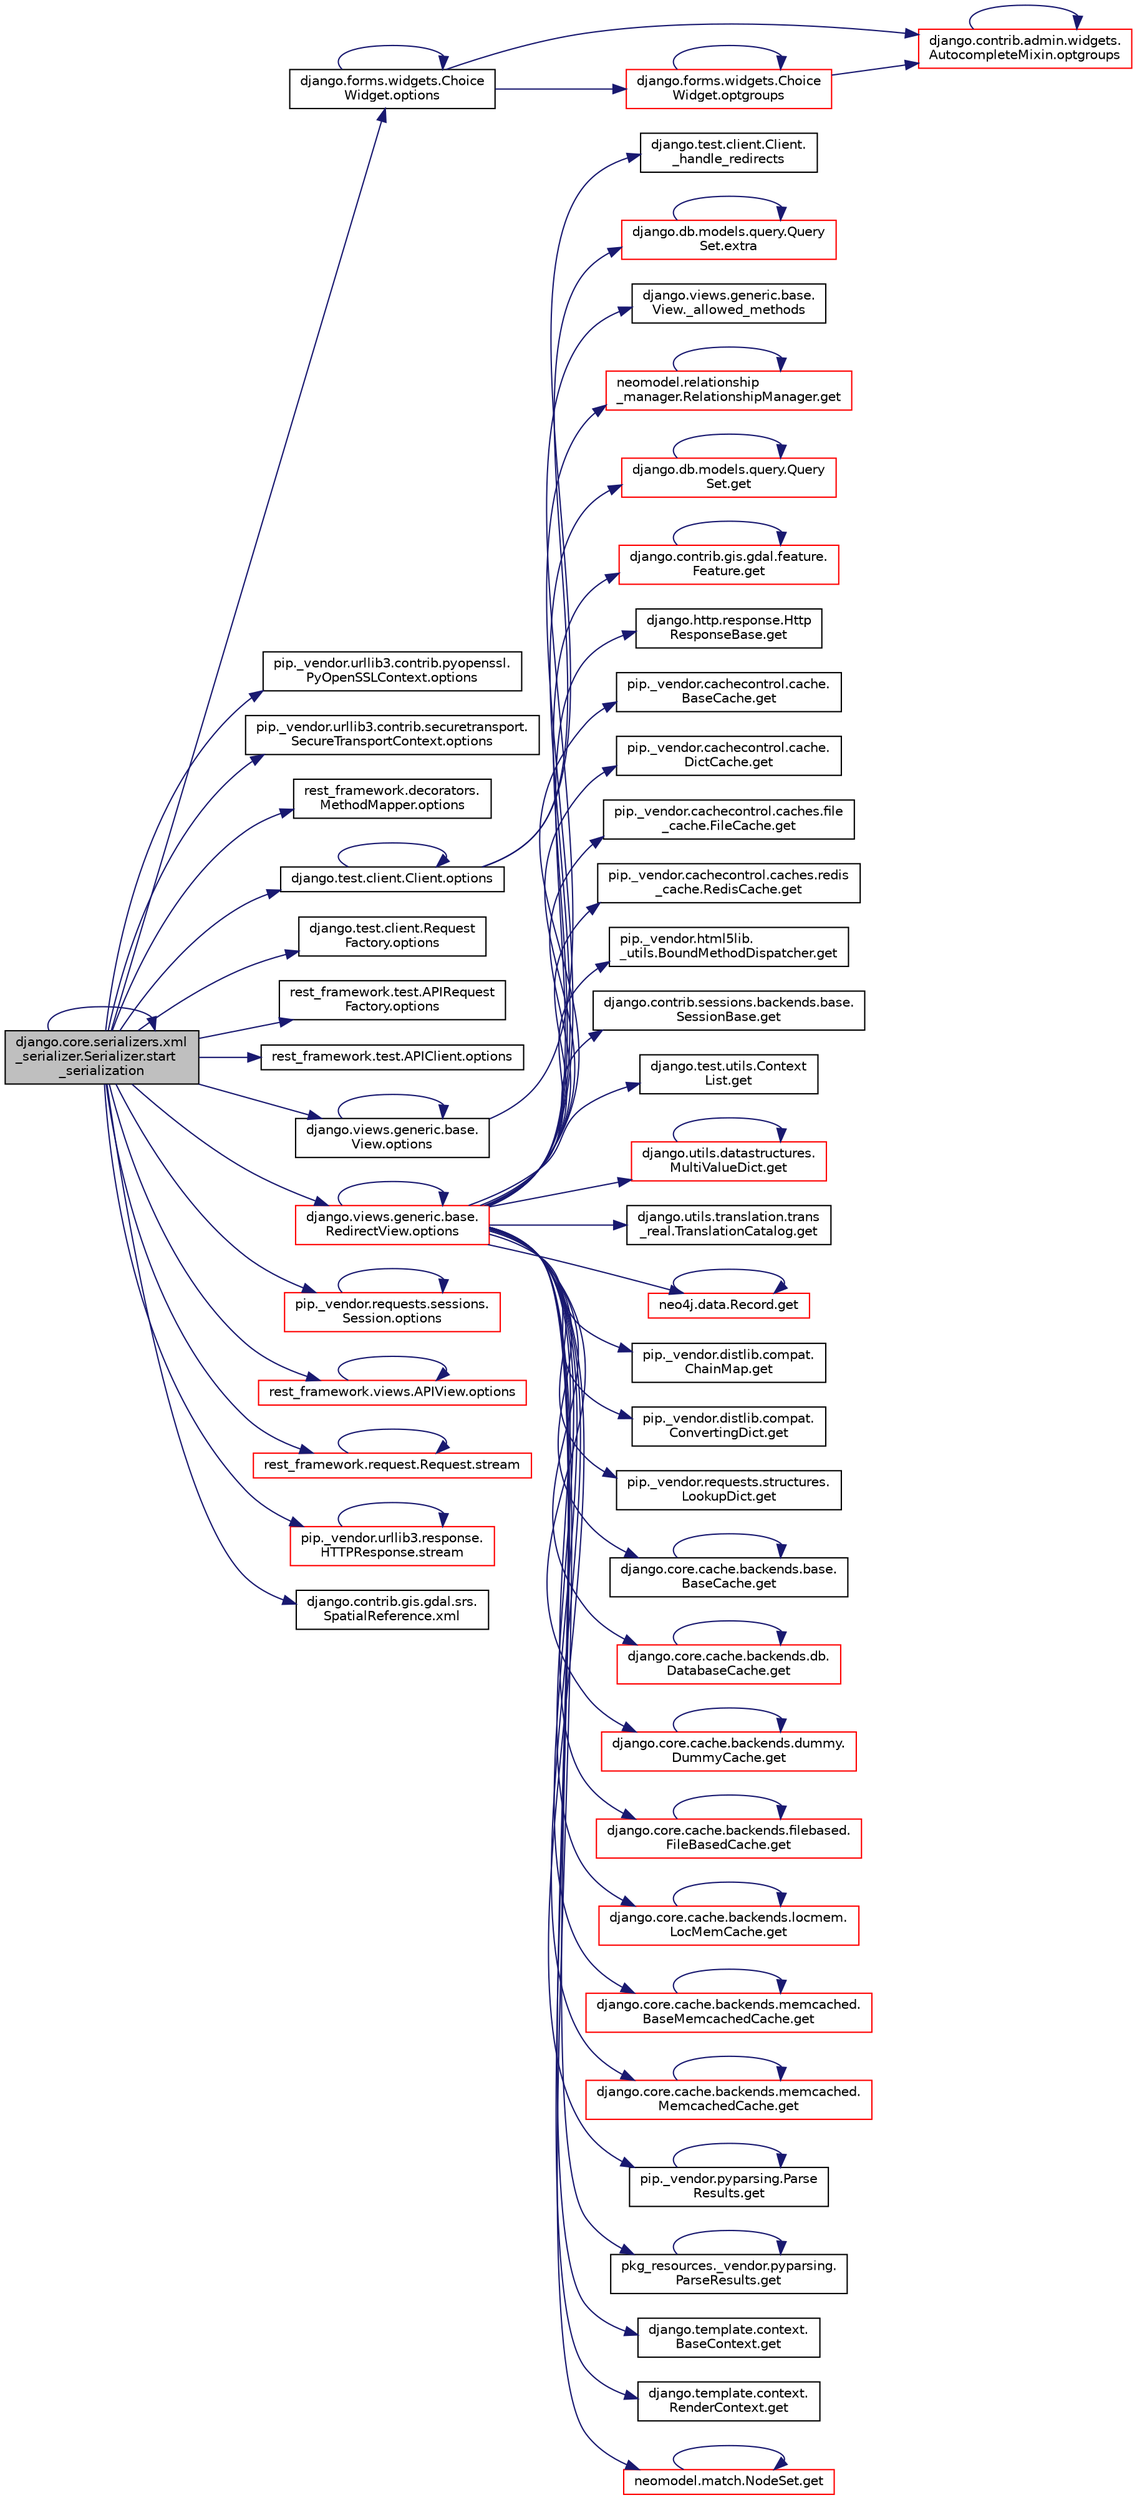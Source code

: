 digraph "django.core.serializers.xml_serializer.Serializer.start_serialization"
{
 // LATEX_PDF_SIZE
  edge [fontname="Helvetica",fontsize="10",labelfontname="Helvetica",labelfontsize="10"];
  node [fontname="Helvetica",fontsize="10",shape=record];
  rankdir="LR";
  Node1 [label="django.core.serializers.xml\l_serializer.Serializer.start\l_serialization",height=0.2,width=0.4,color="black", fillcolor="grey75", style="filled", fontcolor="black",tooltip=" "];
  Node1 -> Node2 [color="midnightblue",fontsize="10",style="solid",fontname="Helvetica"];
  Node2 [label="django.forms.widgets.Choice\lWidget.options",height=0.2,width=0.4,color="black", fillcolor="white", style="filled",URL="$d5/d18/classdjango_1_1forms_1_1widgets_1_1_choice_widget.html#a40af062eadb43dcc4a326e0e6e66ad78",tooltip=" "];
  Node2 -> Node3 [color="midnightblue",fontsize="10",style="solid",fontname="Helvetica"];
  Node3 [label="django.contrib.admin.widgets.\lAutocompleteMixin.optgroups",height=0.2,width=0.4,color="red", fillcolor="white", style="filled",URL="$de/d3c/classdjango_1_1contrib_1_1admin_1_1widgets_1_1_autocomplete_mixin.html#a8fecb93266bf420ef2ec7c5f6a553573",tooltip=" "];
  Node3 -> Node3 [color="midnightblue",fontsize="10",style="solid",fontname="Helvetica"];
  Node2 -> Node5502 [color="midnightblue",fontsize="10",style="solid",fontname="Helvetica"];
  Node5502 [label="django.forms.widgets.Choice\lWidget.optgroups",height=0.2,width=0.4,color="red", fillcolor="white", style="filled",URL="$d5/d18/classdjango_1_1forms_1_1widgets_1_1_choice_widget.html#a69d858bf11924e506b9973702d2ba075",tooltip=" "];
  Node5502 -> Node3 [color="midnightblue",fontsize="10",style="solid",fontname="Helvetica"];
  Node5502 -> Node5502 [color="midnightblue",fontsize="10",style="solid",fontname="Helvetica"];
  Node2 -> Node2 [color="midnightblue",fontsize="10",style="solid",fontname="Helvetica"];
  Node1 -> Node1525 [color="midnightblue",fontsize="10",style="solid",fontname="Helvetica"];
  Node1525 [label="pip._vendor.urllib3.contrib.pyopenssl.\lPyOpenSSLContext.options",height=0.2,width=0.4,color="black", fillcolor="white", style="filled",URL="$de/d6e/classpip_1_1__vendor_1_1urllib3_1_1contrib_1_1pyopenssl_1_1_py_open_s_s_l_context.html#aba62a6535e9a714f3ba82260a8401e3d",tooltip=" "];
  Node1 -> Node1526 [color="midnightblue",fontsize="10",style="solid",fontname="Helvetica"];
  Node1526 [label="pip._vendor.urllib3.contrib.securetransport.\lSecureTransportContext.options",height=0.2,width=0.4,color="black", fillcolor="white", style="filled",URL="$d6/d52/classpip_1_1__vendor_1_1urllib3_1_1contrib_1_1securetransport_1_1_secure_transport_context.html#a9442a02c94ce8e39bc9d76962265d6ed",tooltip=" "];
  Node1 -> Node1527 [color="midnightblue",fontsize="10",style="solid",fontname="Helvetica"];
  Node1527 [label="rest_framework.decorators.\lMethodMapper.options",height=0.2,width=0.4,color="black", fillcolor="white", style="filled",URL="$d1/d97/classrest__framework_1_1decorators_1_1_method_mapper.html#a958bf6e0a15c0f7000609dd7f849c1bf",tooltip=" "];
  Node1 -> Node1528 [color="midnightblue",fontsize="10",style="solid",fontname="Helvetica"];
  Node1528 [label="django.test.client.Client.options",height=0.2,width=0.4,color="black", fillcolor="white", style="filled",URL="$d2/d2e/classdjango_1_1test_1_1client_1_1_client.html#a5b3e5328b444683e8158e3cc8f7c5776",tooltip=" "];
  Node1528 -> Node644 [color="midnightblue",fontsize="10",style="solid",fontname="Helvetica"];
  Node644 [label="django.test.client.Client.\l_handle_redirects",height=0.2,width=0.4,color="black", fillcolor="white", style="filled",URL="$d2/d2e/classdjango_1_1test_1_1client_1_1_client.html#a06374d6a7dfc24007b154be9ef296063",tooltip=" "];
  Node1528 -> Node645 [color="midnightblue",fontsize="10",style="solid",fontname="Helvetica"];
  Node645 [label="django.db.models.query.Query\lSet.extra",height=0.2,width=0.4,color="red", fillcolor="white", style="filled",URL="$dd/d94/classdjango_1_1db_1_1models_1_1query_1_1_query_set.html#a1405bbe85d19b17ccd4c18090c8785a4",tooltip=" "];
  Node645 -> Node645 [color="midnightblue",fontsize="10",style="solid",fontname="Helvetica"];
  Node1528 -> Node1528 [color="midnightblue",fontsize="10",style="solid",fontname="Helvetica"];
  Node1 -> Node1529 [color="midnightblue",fontsize="10",style="solid",fontname="Helvetica"];
  Node1529 [label="django.test.client.Request\lFactory.options",height=0.2,width=0.4,color="black", fillcolor="white", style="filled",URL="$db/d7f/classdjango_1_1test_1_1client_1_1_request_factory.html#a3074017fe1473bafd8111cf3db0f4994",tooltip=" "];
  Node1 -> Node1533 [color="midnightblue",fontsize="10",style="solid",fontname="Helvetica"];
  Node1533 [label="rest_framework.test.APIRequest\lFactory.options",height=0.2,width=0.4,color="black", fillcolor="white", style="filled",URL="$da/d3c/classrest__framework_1_1test_1_1_a_p_i_request_factory.html#ad16f2fbbbcc0fd0d13e4abf81f445d3d",tooltip=" "];
  Node1 -> Node1534 [color="midnightblue",fontsize="10",style="solid",fontname="Helvetica"];
  Node1534 [label="rest_framework.test.APIClient.options",height=0.2,width=0.4,color="black", fillcolor="white", style="filled",URL="$da/d51/classrest__framework_1_1test_1_1_a_p_i_client.html#a79518a8233d8af44fd9f3977dad816ec",tooltip=" "];
  Node1 -> Node1530 [color="midnightblue",fontsize="10",style="solid",fontname="Helvetica"];
  Node1530 [label="django.views.generic.base.\lView.options",height=0.2,width=0.4,color="black", fillcolor="white", style="filled",URL="$d0/ddc/classdjango_1_1views_1_1generic_1_1base_1_1_view.html#af2e5ef0c238f8ecbde47b709be05ce5b",tooltip=" "];
  Node1530 -> Node1531 [color="midnightblue",fontsize="10",style="solid",fontname="Helvetica"];
  Node1531 [label="django.views.generic.base.\lView._allowed_methods",height=0.2,width=0.4,color="black", fillcolor="white", style="filled",URL="$d0/ddc/classdjango_1_1views_1_1generic_1_1base_1_1_view.html#ae727efb8252a10ae9f39be4ccf36876d",tooltip=" "];
  Node1530 -> Node1530 [color="midnightblue",fontsize="10",style="solid",fontname="Helvetica"];
  Node1 -> Node1532 [color="midnightblue",fontsize="10",style="solid",fontname="Helvetica"];
  Node1532 [label="django.views.generic.base.\lRedirectView.options",height=0.2,width=0.4,color="red", fillcolor="white", style="filled",URL="$dd/dec/classdjango_1_1views_1_1generic_1_1base_1_1_redirect_view.html#a3d98c40d0ae00664fd5789503f4554a3",tooltip=" "];
  Node1532 -> Node512 [color="midnightblue",fontsize="10",style="solid",fontname="Helvetica"];
  Node512 [label="neomodel.relationship\l_manager.RelationshipManager.get",height=0.2,width=0.4,color="red", fillcolor="white", style="filled",URL="$d0/dde/classneomodel_1_1relationship__manager_1_1_relationship_manager.html#a2909eea25dff8a05b1b472fc6ad29569",tooltip=" "];
  Node512 -> Node512 [color="midnightblue",fontsize="10",style="solid",fontname="Helvetica"];
  Node1532 -> Node514 [color="midnightblue",fontsize="10",style="solid",fontname="Helvetica"];
  Node514 [label="django.db.models.query.Query\lSet.get",height=0.2,width=0.4,color="red", fillcolor="white", style="filled",URL="$dd/d94/classdjango_1_1db_1_1models_1_1query_1_1_query_set.html#a01bde5564541ddd1bc0696164e4ef765",tooltip=" "];
  Node514 -> Node514 [color="midnightblue",fontsize="10",style="solid",fontname="Helvetica"];
  Node1532 -> Node580 [color="midnightblue",fontsize="10",style="solid",fontname="Helvetica"];
  Node580 [label="django.contrib.gis.gdal.feature.\lFeature.get",height=0.2,width=0.4,color="red", fillcolor="white", style="filled",URL="$db/d34/classdjango_1_1contrib_1_1gis_1_1gdal_1_1feature_1_1_feature.html#ab4500c05c5b78ad12368c3b4bf68be45",tooltip=" "];
  Node580 -> Node580 [color="midnightblue",fontsize="10",style="solid",fontname="Helvetica"];
  Node1532 -> Node582 [color="midnightblue",fontsize="10",style="solid",fontname="Helvetica"];
  Node582 [label="django.http.response.Http\lResponseBase.get",height=0.2,width=0.4,color="black", fillcolor="white", style="filled",URL="$dd/db4/classdjango_1_1http_1_1response_1_1_http_response_base.html#a53e4d55072f7f59b4d5da8aa6937a08c",tooltip=" "];
  Node1532 -> Node584 [color="midnightblue",fontsize="10",style="solid",fontname="Helvetica"];
  Node584 [label="pip._vendor.cachecontrol.cache.\lBaseCache.get",height=0.2,width=0.4,color="black", fillcolor="white", style="filled",URL="$da/d8a/classpip_1_1__vendor_1_1cachecontrol_1_1cache_1_1_base_cache.html#ad5c273adabffacc22029a8461bdcb8e0",tooltip=" "];
  Node1532 -> Node585 [color="midnightblue",fontsize="10",style="solid",fontname="Helvetica"];
  Node585 [label="pip._vendor.cachecontrol.cache.\lDictCache.get",height=0.2,width=0.4,color="black", fillcolor="white", style="filled",URL="$da/d77/classpip_1_1__vendor_1_1cachecontrol_1_1cache_1_1_dict_cache.html#af092ece36a8cce3cdb2b6e899405819a",tooltip=" "];
  Node1532 -> Node586 [color="midnightblue",fontsize="10",style="solid",fontname="Helvetica"];
  Node586 [label="pip._vendor.cachecontrol.caches.file\l_cache.FileCache.get",height=0.2,width=0.4,color="black", fillcolor="white", style="filled",URL="$d4/d5e/classpip_1_1__vendor_1_1cachecontrol_1_1caches_1_1file__cache_1_1_file_cache.html#abaf8e68f7bf2b7ed1f4f3d19cf8502cc",tooltip=" "];
  Node1532 -> Node587 [color="midnightblue",fontsize="10",style="solid",fontname="Helvetica"];
  Node587 [label="pip._vendor.cachecontrol.caches.redis\l_cache.RedisCache.get",height=0.2,width=0.4,color="black", fillcolor="white", style="filled",URL="$dd/d2e/classpip_1_1__vendor_1_1cachecontrol_1_1caches_1_1redis__cache_1_1_redis_cache.html#a1c0ed79e45aa1435f77660d842d00a6f",tooltip=" "];
  Node1532 -> Node588 [color="midnightblue",fontsize="10",style="solid",fontname="Helvetica"];
  Node588 [label="pip._vendor.html5lib.\l_utils.BoundMethodDispatcher.get",height=0.2,width=0.4,color="black", fillcolor="white", style="filled",URL="$d0/dcf/classpip_1_1__vendor_1_1html5lib_1_1__utils_1_1_bound_method_dispatcher.html#a00c5ddaa9ea9f45725e4700f977a831f",tooltip=" "];
  Node1532 -> Node589 [color="midnightblue",fontsize="10",style="solid",fontname="Helvetica"];
  Node589 [label="django.contrib.sessions.backends.base.\lSessionBase.get",height=0.2,width=0.4,color="black", fillcolor="white", style="filled",URL="$d1/d6e/classdjango_1_1contrib_1_1sessions_1_1backends_1_1base_1_1_session_base.html#ad9d850bf4891a825b3188e5c506f3fc1",tooltip=" "];
  Node1532 -> Node590 [color="midnightblue",fontsize="10",style="solid",fontname="Helvetica"];
  Node590 [label="django.test.utils.Context\lList.get",height=0.2,width=0.4,color="black", fillcolor="white", style="filled",URL="$d6/d8c/classdjango_1_1test_1_1utils_1_1_context_list.html#a6e45a82a318fa4a3b6c52e113af2f21b",tooltip=" "];
  Node1532 -> Node591 [color="midnightblue",fontsize="10",style="solid",fontname="Helvetica"];
  Node591 [label="django.utils.datastructures.\lMultiValueDict.get",height=0.2,width=0.4,color="red", fillcolor="white", style="filled",URL="$d5/d02/classdjango_1_1utils_1_1datastructures_1_1_multi_value_dict.html#a41358543976aa3484020b80a3cc92eed",tooltip=" "];
  Node591 -> Node591 [color="midnightblue",fontsize="10",style="solid",fontname="Helvetica"];
  Node1532 -> Node600 [color="midnightblue",fontsize="10",style="solid",fontname="Helvetica"];
  Node600 [label="django.utils.translation.trans\l_real.TranslationCatalog.get",height=0.2,width=0.4,color="black", fillcolor="white", style="filled",URL="$dd/d59/classdjango_1_1utils_1_1translation_1_1trans__real_1_1_translation_catalog.html#a655b10c540d01b4f4ddb2aca06d4ceaa",tooltip=" "];
  Node1532 -> Node601 [color="midnightblue",fontsize="10",style="solid",fontname="Helvetica"];
  Node601 [label="neo4j.data.Record.get",height=0.2,width=0.4,color="red", fillcolor="white", style="filled",URL="$d8/da3/classneo4j_1_1data_1_1_record.html#aed4b63e2e470f8a61ebac3a66eced8a1",tooltip=" "];
  Node601 -> Node601 [color="midnightblue",fontsize="10",style="solid",fontname="Helvetica"];
  Node1532 -> Node603 [color="midnightblue",fontsize="10",style="solid",fontname="Helvetica"];
  Node603 [label="pip._vendor.distlib.compat.\lChainMap.get",height=0.2,width=0.4,color="black", fillcolor="white", style="filled",URL="$d2/d2d/classpip_1_1__vendor_1_1distlib_1_1compat_1_1_chain_map.html#a657b681156ad31c3b7391fcfdfd0bc5f",tooltip=" "];
  Node1532 -> Node604 [color="midnightblue",fontsize="10",style="solid",fontname="Helvetica"];
  Node604 [label="pip._vendor.distlib.compat.\lConvertingDict.get",height=0.2,width=0.4,color="black", fillcolor="white", style="filled",URL="$db/dd5/classpip_1_1__vendor_1_1distlib_1_1compat_1_1_converting_dict.html#acc9b853aa7f196de678588c6234fa60c",tooltip=" "];
  Node1532 -> Node605 [color="midnightblue",fontsize="10",style="solid",fontname="Helvetica"];
  Node605 [label="pip._vendor.requests.structures.\lLookupDict.get",height=0.2,width=0.4,color="black", fillcolor="white", style="filled",URL="$d9/d61/classpip_1_1__vendor_1_1requests_1_1structures_1_1_lookup_dict.html#aefa5cb718796e979a5b682650a777897",tooltip=" "];
  Node1532 -> Node606 [color="midnightblue",fontsize="10",style="solid",fontname="Helvetica"];
  Node606 [label="django.core.cache.backends.base.\lBaseCache.get",height=0.2,width=0.4,color="black", fillcolor="white", style="filled",URL="$d0/d87/classdjango_1_1core_1_1cache_1_1backends_1_1base_1_1_base_cache.html#a0a473e1dcd35311dcb28c4cfe9062a7c",tooltip=" "];
  Node606 -> Node606 [color="midnightblue",fontsize="10",style="solid",fontname="Helvetica"];
  Node1532 -> Node607 [color="midnightblue",fontsize="10",style="solid",fontname="Helvetica"];
  Node607 [label="django.core.cache.backends.db.\lDatabaseCache.get",height=0.2,width=0.4,color="red", fillcolor="white", style="filled",URL="$d7/dcb/classdjango_1_1core_1_1cache_1_1backends_1_1db_1_1_database_cache.html#a03d4078968b2b287d4b9fbc438a54732",tooltip=" "];
  Node607 -> Node607 [color="midnightblue",fontsize="10",style="solid",fontname="Helvetica"];
  Node1532 -> Node609 [color="midnightblue",fontsize="10",style="solid",fontname="Helvetica"];
  Node609 [label="django.core.cache.backends.dummy.\lDummyCache.get",height=0.2,width=0.4,color="red", fillcolor="white", style="filled",URL="$d6/db9/classdjango_1_1core_1_1cache_1_1backends_1_1dummy_1_1_dummy_cache.html#a0fc74695be5f1d34eaae4f5455edbd0d",tooltip=" "];
  Node609 -> Node609 [color="midnightblue",fontsize="10",style="solid",fontname="Helvetica"];
  Node1532 -> Node610 [color="midnightblue",fontsize="10",style="solid",fontname="Helvetica"];
  Node610 [label="django.core.cache.backends.filebased.\lFileBasedCache.get",height=0.2,width=0.4,color="red", fillcolor="white", style="filled",URL="$df/d01/classdjango_1_1core_1_1cache_1_1backends_1_1filebased_1_1_file_based_cache.html#aee07c708ef839b9d59cb4a96c9236e1d",tooltip=" "];
  Node610 -> Node610 [color="midnightblue",fontsize="10",style="solid",fontname="Helvetica"];
  Node1532 -> Node612 [color="midnightblue",fontsize="10",style="solid",fontname="Helvetica"];
  Node612 [label="django.core.cache.backends.locmem.\lLocMemCache.get",height=0.2,width=0.4,color="red", fillcolor="white", style="filled",URL="$de/d7d/classdjango_1_1core_1_1cache_1_1backends_1_1locmem_1_1_loc_mem_cache.html#aee6e4a6fe8779d9f0013121059401510",tooltip=" "];
  Node612 -> Node612 [color="midnightblue",fontsize="10",style="solid",fontname="Helvetica"];
  Node1532 -> Node616 [color="midnightblue",fontsize="10",style="solid",fontname="Helvetica"];
  Node616 [label="django.core.cache.backends.memcached.\lBaseMemcachedCache.get",height=0.2,width=0.4,color="red", fillcolor="white", style="filled",URL="$d3/d36/classdjango_1_1core_1_1cache_1_1backends_1_1memcached_1_1_base_memcached_cache.html#a5eb7dd71de7705fc8cba12fc5d441cd7",tooltip=" "];
  Node616 -> Node616 [color="midnightblue",fontsize="10",style="solid",fontname="Helvetica"];
  Node1532 -> Node617 [color="midnightblue",fontsize="10",style="solid",fontname="Helvetica"];
  Node617 [label="django.core.cache.backends.memcached.\lMemcachedCache.get",height=0.2,width=0.4,color="red", fillcolor="white", style="filled",URL="$dd/d33/classdjango_1_1core_1_1cache_1_1backends_1_1memcached_1_1_memcached_cache.html#a4fffdac71b14afe3d1ab61082c70a179",tooltip=" "];
  Node617 -> Node617 [color="midnightblue",fontsize="10",style="solid",fontname="Helvetica"];
  Node1532 -> Node618 [color="midnightblue",fontsize="10",style="solid",fontname="Helvetica"];
  Node618 [label="pip._vendor.pyparsing.Parse\lResults.get",height=0.2,width=0.4,color="black", fillcolor="white", style="filled",URL="$d3/d5b/classpip_1_1__vendor_1_1pyparsing_1_1_parse_results.html#a4b1f1a59eee38d7114c9f5dfe95e6116",tooltip=" "];
  Node618 -> Node618 [color="midnightblue",fontsize="10",style="solid",fontname="Helvetica"];
  Node1532 -> Node665 [color="midnightblue",fontsize="10",style="solid",fontname="Helvetica"];
  Node665 [label="pkg_resources._vendor.pyparsing.\lParseResults.get",height=0.2,width=0.4,color="black", fillcolor="white", style="filled",URL="$d3/d93/classpkg__resources_1_1__vendor_1_1pyparsing_1_1_parse_results.html#a2ebba8b6bb0c2553f02fa40912e5d830",tooltip=" "];
  Node665 -> Node665 [color="midnightblue",fontsize="10",style="solid",fontname="Helvetica"];
  Node1532 -> Node619 [color="midnightblue",fontsize="10",style="solid",fontname="Helvetica"];
  Node619 [label="django.template.context.\lBaseContext.get",height=0.2,width=0.4,color="black", fillcolor="white", style="filled",URL="$d9/da5/classdjango_1_1template_1_1context_1_1_base_context.html#a4ead524fe2075895abf32b53ab2f39a4",tooltip=" "];
  Node1532 -> Node620 [color="midnightblue",fontsize="10",style="solid",fontname="Helvetica"];
  Node620 [label="django.template.context.\lRenderContext.get",height=0.2,width=0.4,color="black", fillcolor="white", style="filled",URL="$d3/d07/classdjango_1_1template_1_1context_1_1_render_context.html#ae01ec790a7ad3a185865ff7e28553384",tooltip=" "];
  Node1532 -> Node621 [color="midnightblue",fontsize="10",style="solid",fontname="Helvetica"];
  Node621 [label="neomodel.match.NodeSet.get",height=0.2,width=0.4,color="red", fillcolor="white", style="filled",URL="$d8/de5/classneomodel_1_1match_1_1_node_set.html#af62d387540b6dbe5c15f4221ee5a9dcc",tooltip=" "];
  Node621 -> Node621 [color="midnightblue",fontsize="10",style="solid",fontname="Helvetica"];
  Node1532 -> Node1532 [color="midnightblue",fontsize="10",style="solid",fontname="Helvetica"];
  Node1 -> Node1538 [color="midnightblue",fontsize="10",style="solid",fontname="Helvetica"];
  Node1538 [label="pip._vendor.requests.sessions.\lSession.options",height=0.2,width=0.4,color="red", fillcolor="white", style="filled",URL="$da/de9/classpip_1_1__vendor_1_1requests_1_1sessions_1_1_session.html#a782817284df10ee3d0c9a656670017b6",tooltip=" "];
  Node1538 -> Node1538 [color="midnightblue",fontsize="10",style="solid",fontname="Helvetica"];
  Node1 -> Node1535 [color="midnightblue",fontsize="10",style="solid",fontname="Helvetica"];
  Node1535 [label="rest_framework.views.APIView.options",height=0.2,width=0.4,color="red", fillcolor="white", style="filled",URL="$d3/d7d/classrest__framework_1_1views_1_1_a_p_i_view.html#ae71062d24bd6dbb74136be47f35ac42f",tooltip=" "];
  Node1535 -> Node1535 [color="midnightblue",fontsize="10",style="solid",fontname="Helvetica"];
  Node1 -> Node1 [color="midnightblue",fontsize="10",style="solid",fontname="Helvetica"];
  Node1 -> Node101 [color="midnightblue",fontsize="10",style="solid",fontname="Helvetica"];
  Node101 [label="rest_framework.request.Request.stream",height=0.2,width=0.4,color="red", fillcolor="white", style="filled",URL="$d9/d48/classrest__framework_1_1request_1_1_request.html#af4b0ad5f3b472837e6bc511bbe8ef6ee",tooltip=" "];
  Node101 -> Node101 [color="midnightblue",fontsize="10",style="solid",fontname="Helvetica"];
  Node1 -> Node103 [color="midnightblue",fontsize="10",style="solid",fontname="Helvetica"];
  Node103 [label="pip._vendor.urllib3.response.\lHTTPResponse.stream",height=0.2,width=0.4,color="red", fillcolor="white", style="filled",URL="$dd/d5a/classpip_1_1__vendor_1_1urllib3_1_1response_1_1_h_t_t_p_response.html#aad7ca8755c86a2cfe56f28e64b7f9e77",tooltip=" "];
  Node103 -> Node103 [color="midnightblue",fontsize="10",style="solid",fontname="Helvetica"];
  Node1 -> Node4019 [color="midnightblue",fontsize="10",style="solid",fontname="Helvetica"];
  Node4019 [label="django.contrib.gis.gdal.srs.\lSpatialReference.xml",height=0.2,width=0.4,color="black", fillcolor="white", style="filled",URL="$d7/dda/classdjango_1_1contrib_1_1gis_1_1gdal_1_1srs_1_1_spatial_reference.html#ac596079e70d914c59f007e7342d43364",tooltip=" "];
}
